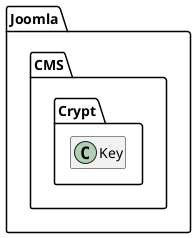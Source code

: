 @startuml
set namespaceSeparator \\
hide members
hide << alias >> circle

class Joomla\\CMS\\Crypt\\Key
@enduml
